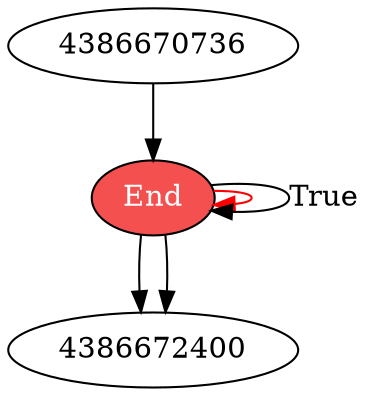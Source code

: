 digraph my_graph {
bgcolor="white"
L0 [shape=ellipse] [label="Start"] [type="START"] [style=filled fillcolor="#0B2447" fontcolor=white]
L0 [shape=diamond] [label="['len(array) < 2']"] [type="CONDITIONS"] [style=filled fillcolor="#ECB365" fontcolor=black]
L0 [shape=ellipse] [label="array"] [type="RETURN"] [style=filled fillcolor="#BAD7E9" fontcolor=black]
L0 [shape=rect] [label="low, same, high = [], [], []
pivot = array[randint(0, len(array) - 1)]
"] [type="STATEMENT"] [style=filled fillcolor="#FFC6D3" fontcolor=black]
L0 [shape=ellipse] [label="End"] [type="END"] [style=filled fillcolor="#F45050" fontcolor=white]
4386670736 -> L0   [source="@if_to_prev_node : {} -> ACNode(_info={'conditions': ['len(array) < 2'], 'type': 'IF'}, _type='CONDITIONS', _indent=4, _line_no=0)"]
L0 -> L0 [color=red]  [source="@if_to_next_sibling : ACNode(_info={'conditions': ['len(array) < 2'], 'type': 'IF'}, _type='CONDITIONS', _indent=4, _line_no=0) -> ACNode(_info={'type': 'ASSIGN', 'value': 'low, same, high = [], [], []\npivot = array[randint(0, len(array) - 1)]\n'}, _type='STATEMENT', _indent=4, _line_no=0)"]
{rank=same; L0; L0;}
L0 -> 4386672400   [source="@return_to_end : ACNode(_info={'name': 'array'}, _type='RETURN', _indent=8, _line_no=0) -> {}"]
L0 -> L0  [label=True] [source="@return_2 : ACNode(_info={'conditions': ['len(array) < 2'], 'type': 'IF'}, _type='CONDITIONS', _indent=4, _line_no=0) -> ACNode(_info={'name': 'array'}, _type='RETURN', _indent=8, _line_no=0)"]
L0 -> 4386672400   [source="@prev_to_end : ACNode(_info={'type': 'ASSIGN', 'value': 'low, same, high = [], [], []\npivot = array[randint(0, len(array) - 1)]\n'}, _type='STATEMENT', _indent=4, _line_no=0) -> {}"]

}